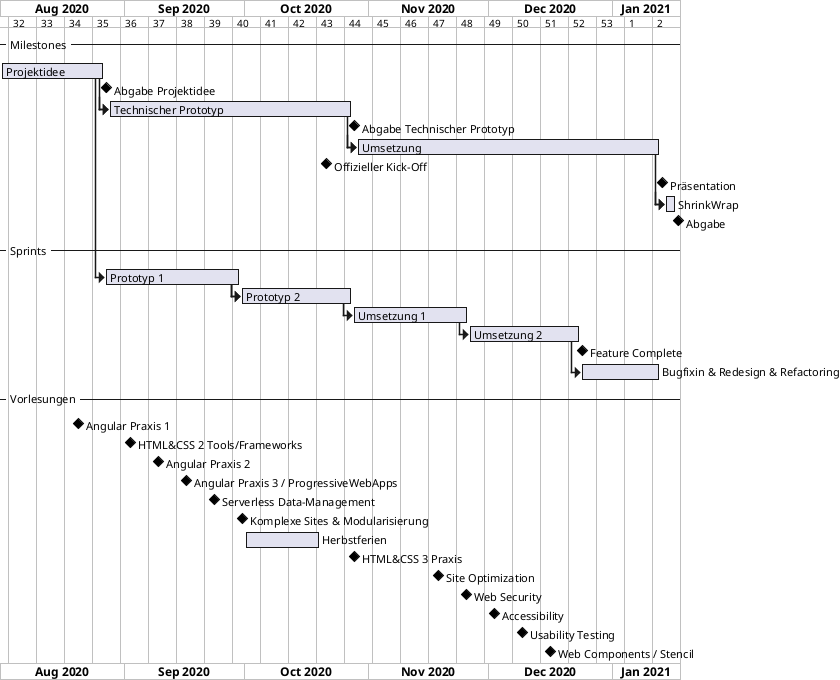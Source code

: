 @startgantt
projectscale weekly

-- Milestones --
Project starts 2020-08-01
[Projektidee] starts 2020-08-01 and ends 2020-08-26
[Abgabe Projektidee] happens at 2020-08-27
then [Technischer Prototyp] starts after [Projektidee]'s end and ends 2020-10-27
[Abgabe Technischer Prototyp] happens at 2020-10-28
then [Umsetzung] starts after [Technischer Prototyp]'s end and ends 2021-01-12
[Offizieller Kick-Off] happens at 2020-10-21
[Präsentation] happens at 2021-01-13
then [ShrinkWrap] starts after [Umsetzung]'s end and ends 2021-01-16
[Abgabe] happens at 2021-01-17

-- Sprints --
[Prototyp 1] starts after [Projektidee]'s end and ends 2020-09-29
then [Prototyp 2] starts after [Prototyp 1]'s end and ends 2020-10-27
[Umsetzung 1] starts after [Prototyp 2]'s end and ends 2020-11-25
[Umsetzung 2] starts after [Umsetzung 1]'s end and ends 2020-12-23
[Feature Complete] happens at 2020-12-24
[Bugfixin & Redesign & Refactoring] starts after [Umsetzung 2]'s end and ends 2021-01-12

-- Vorlesungen --
[Angular Praxis 1] happens at 2020-08-20
[HTML&CSS 2 Tools/Frameworks] happens at 2020-09-02
[Angular Praxis 2] happens at 2020-09-09
[Angular Praxis 3 / ProgressiveWebApps] happens at 2020-09-16
[Serverless Data-Management] happens at 2020-09-23
[Komplexe Sites & Modularisierung] happens at 2020-09-30
[Herbstferien] starts 2020-10-01 and ends 2020-10-19
[HTML&CSS 3 Praxis] happens at 2020-10-28
[Site Optimization] happens at 2020-11-18
[Web Security] happens at 2020-11-25
[Accessibility] happens at 2020-12-02
[Usability Testing] happens at 2020-12-09
[Web Components / Stencil] happens at 2020-12-16

@endgantt
